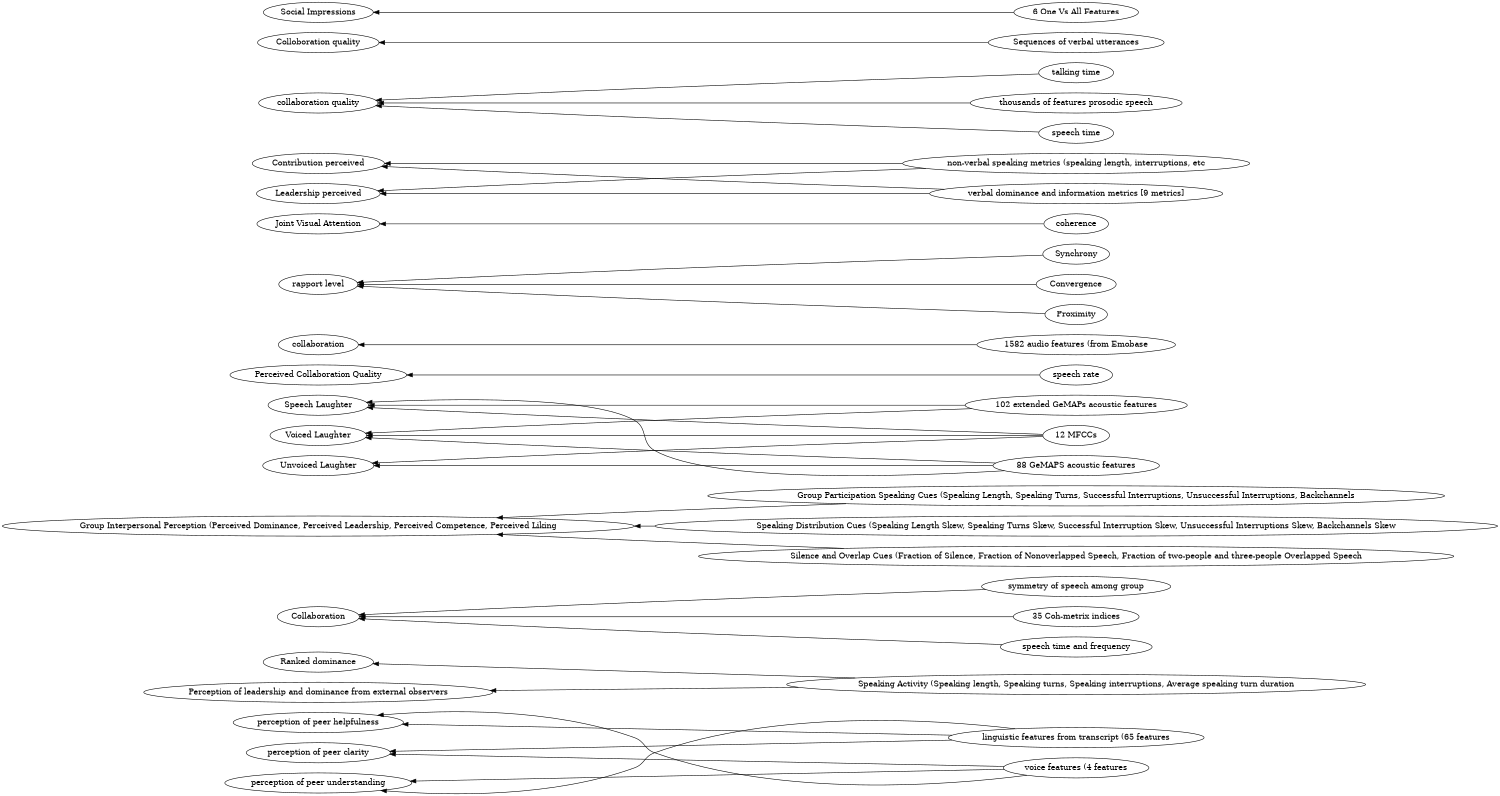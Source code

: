 digraph Test {
	rankdir=RL
	size="10,10"
	overlap=false
	splines=true
	{rank=same; "linguistic features from transcript (65 features" "Speaking Activity (Speaking length, Speaking turns, Speaking interruptions, Average speaking turn duration" "symmetry of speech among group" "Group Participation Speaking Cues (Speaking Length, Speaking Turns, Successful Interruptions, Unsuccessful Interruptions, Backchannels" "102 extended GeMAPs acoustic features" "speech rate" "1582 audio features (from Emobase" "Speaking Distribution Cues (Speaking Length Skew, Speaking Turns Skew, Successful Interruption Skew, Unsuccessful Interruptions Skew, Backchannels Skew" "Synchrony" "35 Coh-metrix indices" "coherence" "non-verbal speaking metrics (speaking length, interruptions, etc" "88 GeMAPS acoustic features" "verbal dominance and information metrics [9 metrics]" "talking time" "speech time and frequency" "thousands of features prosodic speech" "speech time" "Silence and Overlap Cues (Fraction of Silence, Fraction of Nonoverlapped Speech, Fraction of two-people and three-people Overlapped Speech" "Convergence" "Sequences of verbal utterances" "6 One Vs All Features" "voice features (4 features" "Proximity" "12 MFCCs";}
	{rank=same; "Voiced Laughter" "collaboration" "perception of peer helpfulness" "perception of peer clarity" "perception of peer understanding" "Joint Visual Attention" "Speech Laughter" "Unvoiced Laughter" "Group Interpersonal Perception (Perceived Dominance, Perceived Leadership, Perceived Competence, Perceived Liking" "Ranked dominance" "Social Impressions" "Colloboration quality" "Contribution perceived" "Collaboration" "Perception of leadership and dominance from external observers" "collaboration quality" "Leadership perceived" "Perceived Collaboration Quality" "rapport level";}
	"verbal dominance and information metrics [9 metrics]" [href="https://scholar.google.com/scholar?hl=en&q=A%20Multimodal-Sensor-Enabled%20Room%20for%20Unobtrusive%20Group%20Meeting%20Analysis" target=_blank]
	"verbal dominance and information metrics [9 metrics]" -> "Leadership perceived"
	"verbal dominance and information metrics [9 metrics]" [href="https://scholar.google.com/scholar?hl=en&q=A%20Multimodal-Sensor-Enabled%20Room%20for%20Unobtrusive%20Group%20Meeting%20Analysis" target=_blank]
	"verbal dominance and information metrics [9 metrics]" -> "Contribution perceived"
	"non-verbal speaking metrics (speaking length, interruptions, etc" [href="https://scholar.google.com/scholar?hl=en&q=A%20Multimodal-Sensor-Enabled%20Room%20for%20Unobtrusive%20Group%20Meeting%20Analysis" target=_blank]
	"non-verbal speaking metrics (speaking length, interruptions, etc" -> "Leadership perceived"
	"non-verbal speaking metrics (speaking length, interruptions, etc" [href="https://scholar.google.com/scholar?hl=en&q=A%20Multimodal-Sensor-Enabled%20Room%20for%20Unobtrusive%20Group%20Meeting%20Analysis" target=_blank]
	"non-verbal speaking metrics (speaking length, interruptions, etc" -> "Contribution perceived"
	"Group Participation Speaking Cues (Speaking Length, Speaking Turns, Successful Interruptions, Unsuccessful Interruptions, Backchannels" [href="https://scholar.google.com/scholar?hl=en&q=Linking%20Speaking%20and%20Looking%20Behavior%20Patterns%20with%20Group%20Composition,%20Perception,%20and%20Performance" target=_blank]
	"Group Participation Speaking Cues (Speaking Length, Speaking Turns, Successful Interruptions, Unsuccessful Interruptions, Backchannels" -> "Group Interpersonal Perception (Perceived Dominance, Perceived Leadership, Perceived Competence, Perceived Liking"
	"Silence and Overlap Cues (Fraction of Silence, Fraction of Nonoverlapped Speech, Fraction of two-people and three-people Overlapped Speech" [href="https://scholar.google.com/scholar?hl=en&q=Linking%20Speaking%20and%20Looking%20Behavior%20Patterns%20with%20Group%20Composition,%20Perception,%20and%20Performance" target=_blank]
	"Silence and Overlap Cues (Fraction of Silence, Fraction of Nonoverlapped Speech, Fraction of two-people and three-people Overlapped Speech" -> "Group Interpersonal Perception (Perceived Dominance, Perceived Leadership, Perceived Competence, Perceived Liking"
	"Speaking Distribution Cues (Speaking Length Skew, Speaking Turns Skew, Successful Interruption Skew, Unsuccessful Interruptions Skew, Backchannels Skew" [href="https://scholar.google.com/scholar?hl=en&q=Linking%20Speaking%20and%20Looking%20Behavior%20Patterns%20with%20Group%20Composition,%20Perception,%20and%20Performance" target=_blank]
	"Speaking Distribution Cues (Speaking Length Skew, Speaking Turns Skew, Successful Interruption Skew, Unsuccessful Interruptions Skew, Backchannels Skew" -> "Group Interpersonal Perception (Perceived Dominance, Perceived Leadership, Perceived Competence, Perceived Liking"
	"88 GeMAPS acoustic features" [href="https://scholar.google.com/scholar?hl=en&q=Automatic%20Recognition%20of%20Affective%20Laughter%20in%20Spontaneous%20Dyadic%20Interactions%20from%20Audiovisual%20Signals" target=_blank]
	"88 GeMAPS acoustic features" -> "Voiced Laughter"
	"102 extended GeMAPs acoustic features" [href="https://scholar.google.com/scholar?hl=en&q=Automatic%20Recognition%20of%20Affective%20Laughter%20in%20Spontaneous%20Dyadic%20Interactions%20from%20Audiovisual%20Signals" target=_blank]
	"102 extended GeMAPs acoustic features" -> "Voiced Laughter"
	"12 MFCCs" [href="https://scholar.google.com/scholar?hl=en&q=Automatic%20Recognition%20of%20Affective%20Laughter%20in%20Spontaneous%20Dyadic%20Interactions%20from%20Audiovisual%20Signals" target=_blank]
	"12 MFCCs" -> "Voiced Laughter"
	"88 GeMAPS acoustic features" [href="https://scholar.google.com/scholar?hl=en&q=Automatic%20Recognition%20of%20Affective%20Laughter%20in%20Spontaneous%20Dyadic%20Interactions%20from%20Audiovisual%20Signals" target=_blank]
	"88 GeMAPS acoustic features" -> "Unvoiced Laughter"
	"12 MFCCs" [href="https://scholar.google.com/scholar?hl=en&q=Automatic%20Recognition%20of%20Affective%20Laughter%20in%20Spontaneous%20Dyadic%20Interactions%20from%20Audiovisual%20Signals" target=_blank]
	"12 MFCCs" -> "Unvoiced Laughter"
	"88 GeMAPS acoustic features" [href="https://scholar.google.com/scholar?hl=en&q=Automatic%20Recognition%20of%20Affective%20Laughter%20in%20Spontaneous%20Dyadic%20Interactions%20from%20Audiovisual%20Signals" target=_blank]
	"88 GeMAPS acoustic features" -> "Speech Laughter"
	"102 extended GeMAPs acoustic features" [href="https://scholar.google.com/scholar?hl=en&q=Automatic%20Recognition%20of%20Affective%20Laughter%20in%20Spontaneous%20Dyadic%20Interactions%20from%20Audiovisual%20Signals" target=_blank]
	"102 extended GeMAPs acoustic features" -> "Speech Laughter"
	"12 MFCCs" [href="https://scholar.google.com/scholar?hl=en&q=Automatic%20Recognition%20of%20Affective%20Laughter%20in%20Spontaneous%20Dyadic%20Interactions%20from%20Audiovisual%20Signals" target=_blank]
	"12 MFCCs" -> "Speech Laughter"
	"speech rate" [href="https://scholar.google.com/scholar?hl=en&q=Modeling%20Team-level%20Multimodal%20Dynamics%20during%20Multiparty%20Collaboration" target=_blank]
	"speech rate" -> "Perceived Collaboration Quality"
	Proximity [href="https://scholar.google.com/scholar?hl=en&q=Acoustic-Prosodic%20Entrainment%20and%20Rapport%20in%20Collaborative%20Learning%20Dialogues" target=_blank]
	Proximity -> "rapport level"
	Convergence [href="https://scholar.google.com/scholar?hl=en&q=Acoustic-Prosodic%20Entrainment%20and%20Rapport%20in%20Collaborative%20Learning%20Dialogues" target=_blank]
	Convergence -> "rapport level"
	Synchrony [href="https://scholar.google.com/scholar?hl=en&q=Acoustic-Prosodic%20Entrainment%20and%20Rapport%20in%20Collaborative%20Learning%20Dialogues" target=_blank]
	Synchrony -> "rapport level"
	"6 One Vs All Features" [href="https://scholar.google.com/scholar?hl=en&q=Personality%20classification%20and%20behaviour%20interpretation:%20An%20approach%20based%20on%20feature%20categories" target=_blank]
	"6 One Vs All Features" -> "Social Impressions"
	"Speaking Activity (Speaking length, Speaking turns, Speaking interruptions, Average speaking turn duration" [href="https://scholar.google.com/scholar?hl=en&q=Emergent%20leaders%20through%20looking%20and%20speaking:%20from%20audio-visual%20data%20to%20multimodal%20recognition" target=_blank]
	"Speaking Activity (Speaking length, Speaking turns, Speaking interruptions, Average speaking turn duration" -> "Perception of leadership and dominance from external observers"
	"Speaking Activity (Speaking length, Speaking turns, Speaking interruptions, Average speaking turn duration" [href="https://scholar.google.com/scholar?hl=en&q=Emergent%20leaders%20through%20looking%20and%20speaking:%20from%20audio-visual%20data%20to%20multimodal%20recognition" target=_blank]
	"Speaking Activity (Speaking length, Speaking turns, Speaking interruptions, Average speaking turn duration" -> "Ranked dominance"
	"linguistic features from transcript (65 features" [href="https://scholar.google.com/scholar?hl=en&q=Multimodal%20Analysis%20of%20Vocal%20Collaborative%20Search:A%20Public%20Corpus%20and%20Results" target=_blank]
	"linguistic features from transcript (65 features" -> "perception of peer helpfulness"
	"voice features (4 features" [href="https://scholar.google.com/scholar?hl=en&q=Multimodal%20Analysis%20of%20Vocal%20Collaborative%20Search:A%20Public%20Corpus%20and%20Results" target=_blank]
	"voice features (4 features" -> "perception of peer helpfulness"
	"linguistic features from transcript (65 features" [href="https://scholar.google.com/scholar?hl=en&q=Multimodal%20Analysis%20of%20Vocal%20Collaborative%20Search:A%20Public%20Corpus%20and%20Results" target=_blank]
	"linguistic features from transcript (65 features" -> "perception of peer understanding"
	"voice features (4 features" [href="https://scholar.google.com/scholar?hl=en&q=Multimodal%20Analysis%20of%20Vocal%20Collaborative%20Search:A%20Public%20Corpus%20and%20Results" target=_blank]
	"voice features (4 features" -> "perception of peer understanding"
	"linguistic features from transcript (65 features" [href="https://scholar.google.com/scholar?hl=en&q=Multimodal%20Analysis%20of%20Vocal%20Collaborative%20Search:A%20Public%20Corpus%20and%20Results" target=_blank]
	"linguistic features from transcript (65 features" -> "perception of peer clarity"
	"voice features (4 features" [href="https://scholar.google.com/scholar?hl=en&q=Multimodal%20Analysis%20of%20Vocal%20Collaborative%20Search:A%20Public%20Corpus%20and%20Results" target=_blank]
	"voice features (4 features" -> "perception of peer clarity"
	"Sequences of verbal utterances" [href="https://scholar.google.com/scholar?hl=en&q=Capturing%20and%20analyzing%20verbal%20and%20physical%20collaborative%20learning%20interactions%20at%20an%20enriched%20interactive%20tabletop" target=_blank]
	"Sequences of verbal utterances" -> "Colloboration quality"
	"1582 audio features (from Emobase" [href="https://scholar.google.com/scholar?hl=en&q=High%20Accuracy%20Detection%20of%20Collaboration%20From%20Log%20Data%20and%20Superficial%20Speech%20Features" target=_blank]
	"1582 audio features (from Emobase" -> collaboration
	coherence [href="https://scholar.google.com/scholar?hl=en&q=Does%20Seeing%20One%20Another’s%20Gaze%20Affect%20Group%20Dialogue?" target=_blank]
	coherence -> "Joint Visual Attention"
	"35 Coh-metrix indices" [href="https://scholar.google.com/scholar?hl=en&q=Predicting%20the%20Quality%20of%20Collaborative%20Problem%20Solving%20Through%20Linguistic%20Analysis%20of%20Discourse" target=_blank]
	"35 Coh-metrix indices" -> Collaboration
	"talking time" [href="https://scholar.google.com/scholar?hl=en&q=Toward%20Using%20Multi-Modal%20Learning%20Analytics%20to%20Support%20and%20Measure%20Collaboration%20in%20Co-Located%20Dyads" target=_blank]
	"talking time" -> "collaboration quality"
	"speech time and frequency" [href="https://scholar.google.com/scholar?hl=en&q=An%20Automatic%20Approach%20for%20Mining%20Patterns%20of%20Collaboration%20around%20an%20Interactive%20Tabletop" target=_blank]
	"speech time and frequency" -> Collaboration
	"symmetry of speech among group" [href="https://scholar.google.com/scholar?hl=en&q=An%20Automatic%20Approach%20for%20Mining%20Patterns%20of%20Collaboration%20around%20an%20Interactive%20Tabletop" target=_blank]
	"symmetry of speech among group" -> Collaboration
	"speech time" [href="https://scholar.google.com/scholar?hl=en&q=Using%20the%20Tablet%20Gestures%20and%20Speech%20of%20Pairs%20of%20Students%20to%20Classify%20Their%20Collaboration" target=_blank]
	"speech time" -> "collaboration quality"
	"thousands of features prosodic speech" [href="https://scholar.google.com/scholar?hl=en&q=Using%20the%20Tablet%20Gestures%20and%20Speech%20of%20Pairs%20of%20Students%20to%20Classify%20Their%20Collaboration" target=_blank]
	"thousands of features prosodic speech" -> "collaboration quality"
}
